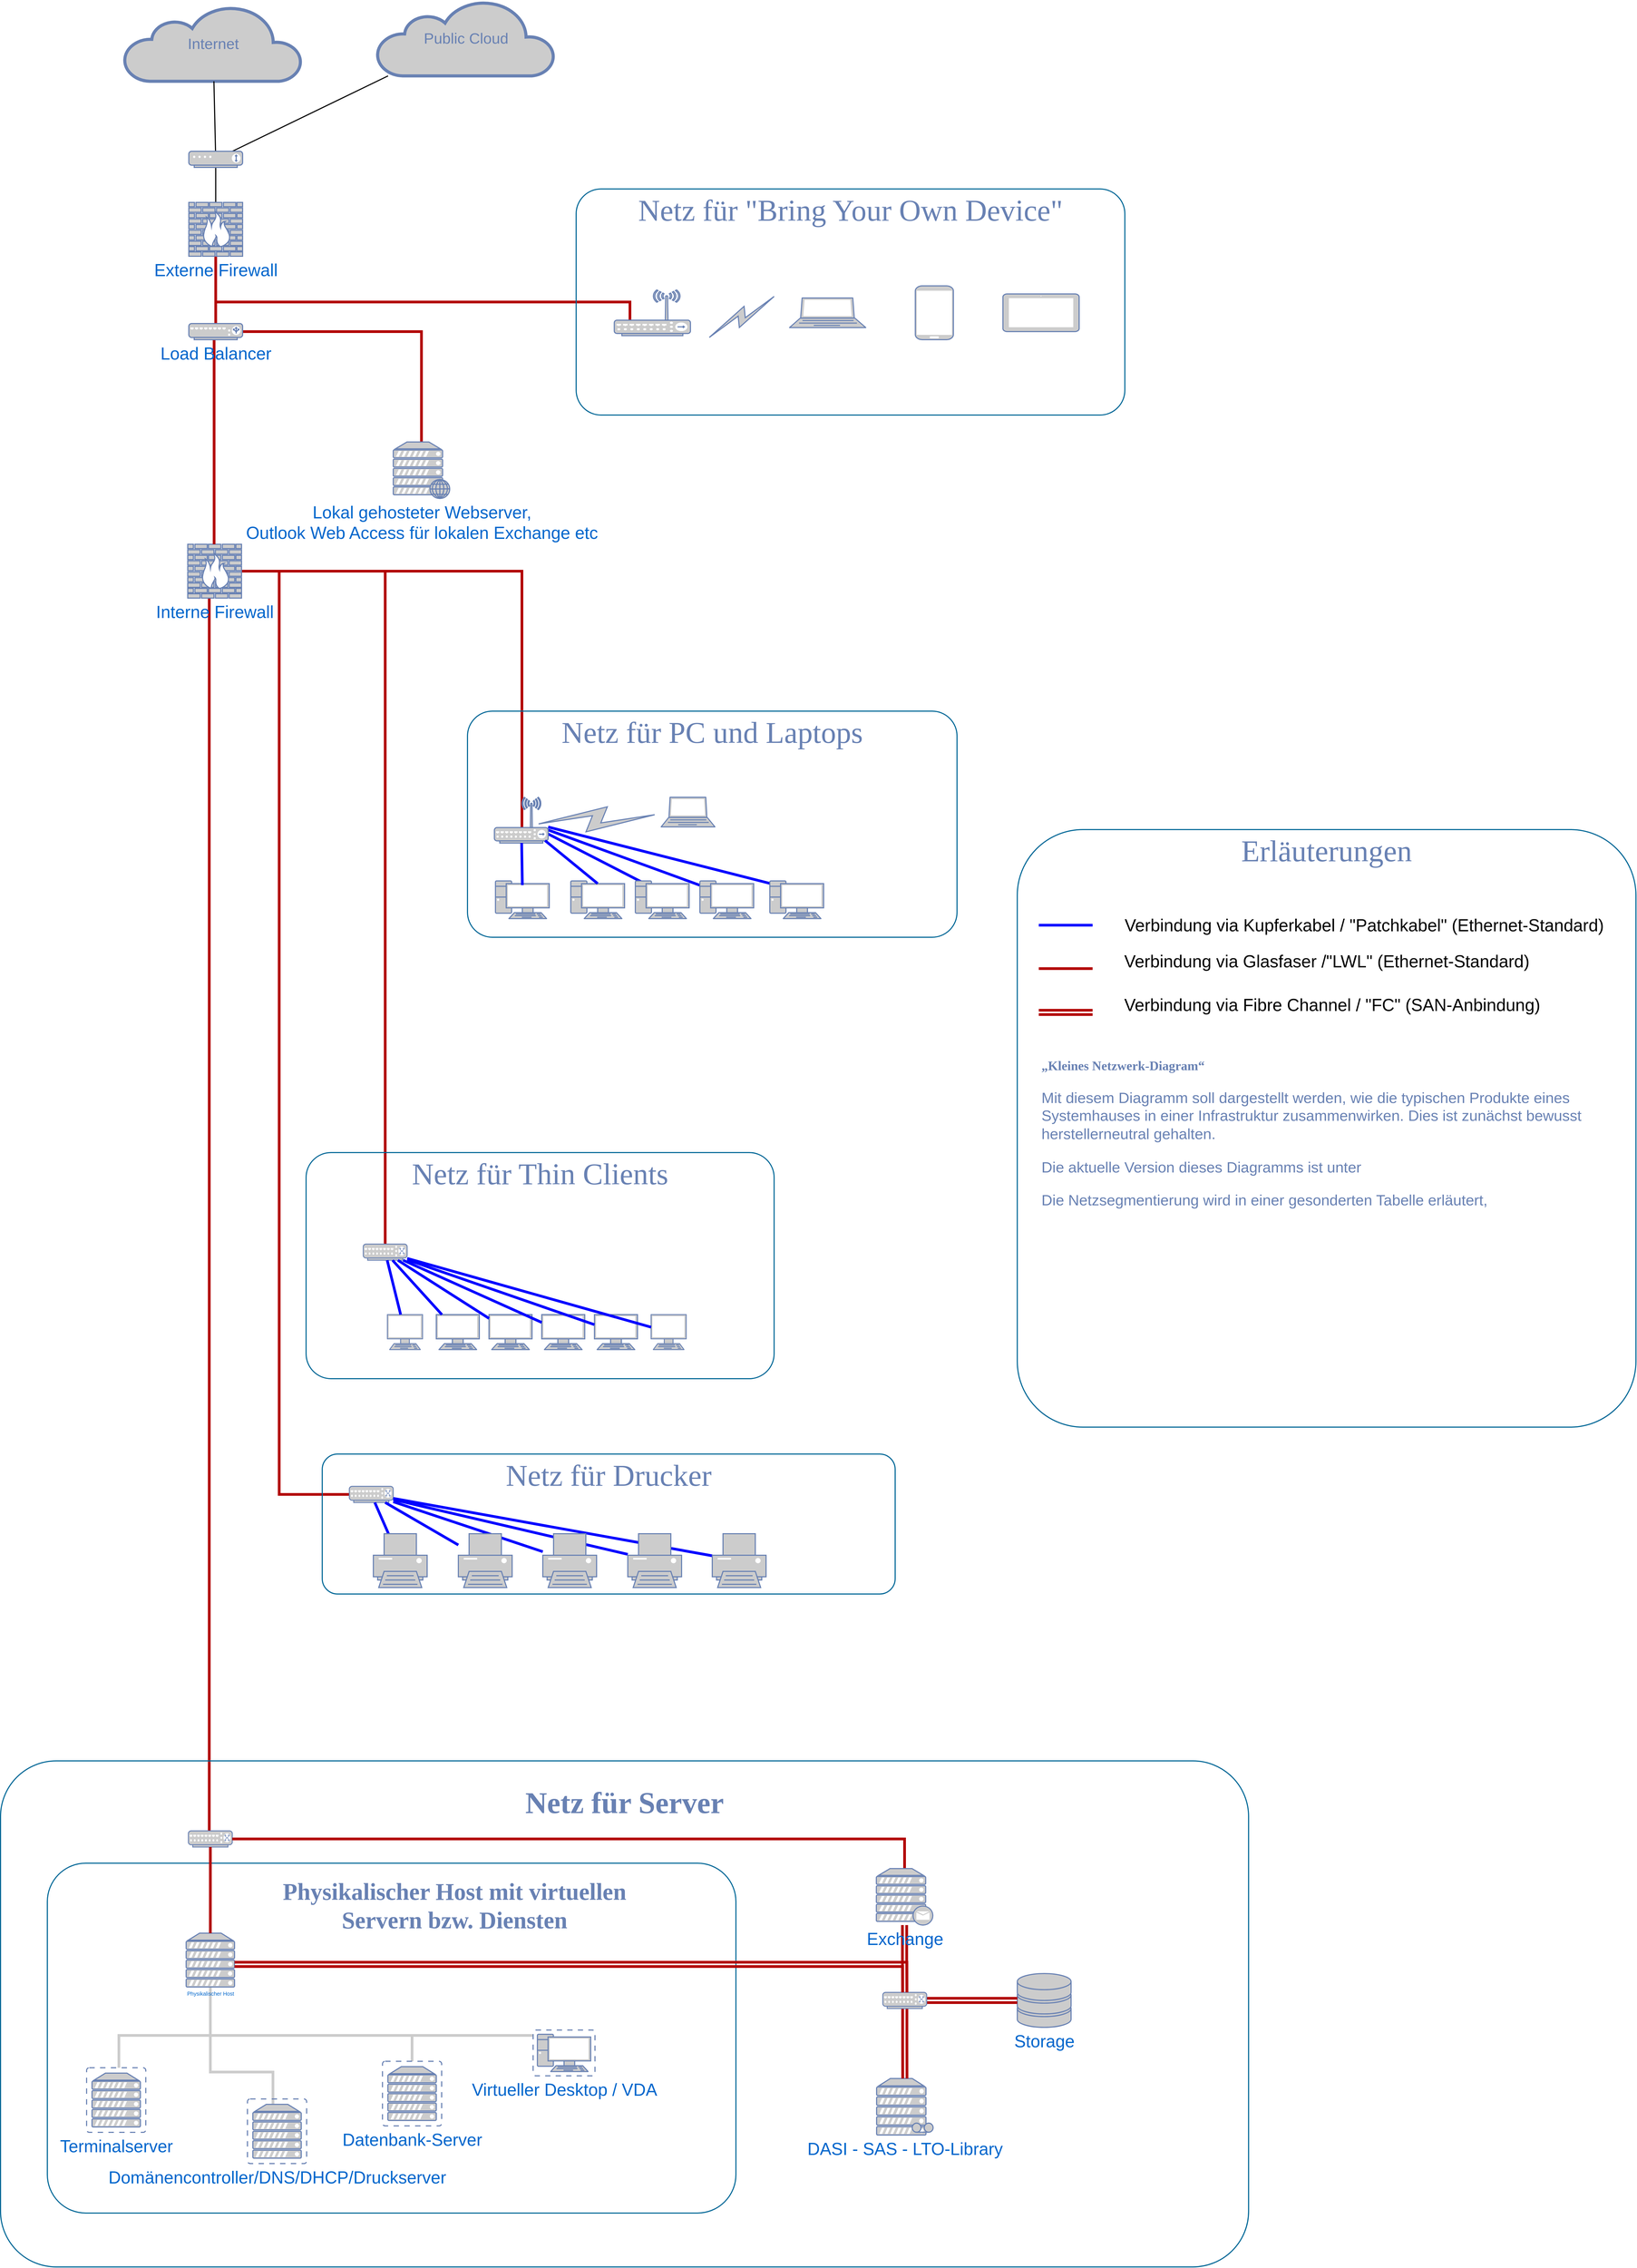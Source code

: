 <mxfile version="21.5.0" type="github">
  <diagram name="Seite-1" id="8-7M1oQOfn6xRrpXZHGh">
    <mxGraphModel dx="3042" dy="1682" grid="1" gridSize="10" guides="1" tooltips="1" connect="1" arrows="1" fold="1" page="1" pageScale="1" pageWidth="10000" pageHeight="10000" math="0" shadow="0">
      <root>
        <mxCell id="0" />
        <mxCell id="1" parent="0" />
        <mxCell id="pISYecKRWvW4cgzkgIgh-199" style="edgeStyle=orthogonalEdgeStyle;shape=connector;rounded=0;orthogonalLoop=1;jettySize=auto;html=1;entryX=0.5;entryY=1;entryDx=0;entryDy=0;entryPerimeter=0;labelBackgroundColor=default;strokeColor=#B20000;strokeWidth=5;fontFamily=Helvetica;fontSize=11;fontColor=default;endArrow=none;endFill=0;fillColor=#e51400;exitX=0.5;exitY=0.888;exitDx=0;exitDy=0;exitPerimeter=0;" parent="1" source="pISYecKRWvW4cgzkgIgh-186" target="pISYecKRWvW4cgzkgIgh-7" edge="1">
          <mxGeometry relative="1" as="geometry">
            <Array as="points">
              <mxPoint x="2460" y="660" />
              <mxPoint x="1690" y="660" />
            </Array>
          </mxGeometry>
        </mxCell>
        <mxCell id="pISYecKRWvW4cgzkgIgh-6" style="edgeStyle=none;html=1;labelBackgroundColor=none;endArrow=none;endFill=0;strokeWidth=2;fontFamily=Verdana;fontSize=28;fontColor=#6881B3;" parent="1" source="pISYecKRWvW4cgzkgIgh-7" target="pISYecKRWvW4cgzkgIgh-91" edge="1">
          <mxGeometry relative="1" as="geometry">
            <mxPoint x="1690" y="390" as="targetPoint" />
          </mxGeometry>
        </mxCell>
        <mxCell id="pISYecKRWvW4cgzkgIgh-135" style="edgeStyle=orthogonalEdgeStyle;shape=connector;rounded=0;orthogonalLoop=1;jettySize=auto;html=1;labelBackgroundColor=default;strokeColor=#B20000;strokeWidth=5;fontFamily=Helvetica;fontSize=11;fontColor=default;endArrow=none;endFill=0;fillColor=#e51400;" parent="1" source="pISYecKRWvW4cgzkgIgh-83" target="pISYecKRWvW4cgzkgIgh-134" edge="1">
          <mxGeometry relative="1" as="geometry" />
        </mxCell>
        <mxCell id="pISYecKRWvW4cgzkgIgh-136" style="edgeStyle=orthogonalEdgeStyle;shape=connector;rounded=0;orthogonalLoop=1;jettySize=auto;html=1;entryX=0.5;entryY=0;entryDx=0;entryDy=0;entryPerimeter=0;labelBackgroundColor=default;strokeColor=#B20000;strokeWidth=5;fontFamily=Helvetica;fontSize=11;fontColor=default;endArrow=none;endFill=0;fillColor=#e51400;" parent="1" source="pISYecKRWvW4cgzkgIgh-7" target="pISYecKRWvW4cgzkgIgh-83" edge="1">
          <mxGeometry relative="1" as="geometry" />
        </mxCell>
        <mxCell id="pISYecKRWvW4cgzkgIgh-7" value="&lt;div style=&quot;font-size: 32px;&quot;&gt;&lt;font style=&quot;font-size: 32px;&quot;&gt;Externe Firewall&lt;/font&gt;&lt;/div&gt;&lt;div style=&quot;font-size: 32px;&quot;&gt;&lt;font style=&quot;font-size: 32px;&quot;&gt;&lt;br&gt;&lt;/font&gt;&lt;/div&gt;" style="fontColor=#0066CC;verticalAlign=top;verticalLabelPosition=bottom;labelPosition=center;align=center;html=1;fillColor=#CCCCCC;strokeColor=#6881B3;gradientColor=none;gradientDirection=north;strokeWidth=2;shape=mxgraph.networks.firewall;rounded=0;shadow=0;comic=0;" parent="1" vertex="1">
          <mxGeometry x="1640" y="475" width="100" height="100" as="geometry" />
        </mxCell>
        <mxCell id="pISYecKRWvW4cgzkgIgh-55" value="Internet" style="html=1;fillColor=#CCCCCC;strokeColor=#6881B3;gradientColor=none;gradientDirection=north;strokeWidth=2;shape=mxgraph.networks.cloud;fontColor=#6881B3;rounded=0;shadow=0;comic=0;align=center;fontSize=28;" parent="1" vertex="1">
          <mxGeometry x="1520" y="110" width="330" height="140" as="geometry" />
        </mxCell>
        <mxCell id="pISYecKRWvW4cgzkgIgh-56" style="edgeStyle=none;html=1;labelBackgroundColor=none;endArrow=none;endFill=0;strokeWidth=2;fontFamily=Verdana;fontSize=28;fontColor=#6881B3;" parent="1" source="pISYecKRWvW4cgzkgIgh-91" target="pISYecKRWvW4cgzkgIgh-55" edge="1">
          <mxGeometry relative="1" as="geometry">
            <mxPoint x="1689.615" y="360" as="sourcePoint" />
          </mxGeometry>
        </mxCell>
        <mxCell id="pISYecKRWvW4cgzkgIgh-57" style="edgeStyle=none;html=1;labelBackgroundColor=none;endArrow=none;endFill=0;strokeWidth=2;fontFamily=Verdana;fontSize=28;fontColor=#6881B3;" parent="1" source="pISYecKRWvW4cgzkgIgh-91" target="pISYecKRWvW4cgzkgIgh-78" edge="1">
          <mxGeometry relative="1" as="geometry">
            <mxPoint x="1714.412" y="360" as="sourcePoint" />
          </mxGeometry>
        </mxCell>
        <mxCell id="pISYecKRWvW4cgzkgIgh-78" value="Public Cloud" style="html=1;fillColor=#CCCCCC;strokeColor=#6881B3;gradientColor=none;gradientDirection=north;strokeWidth=2;shape=mxgraph.networks.cloud;fontColor=#6881B3;rounded=0;shadow=0;comic=0;align=center;fontSize=28;" parent="1" vertex="1">
          <mxGeometry x="1990" y="100" width="330" height="140" as="geometry" />
        </mxCell>
        <mxCell id="pISYecKRWvW4cgzkgIgh-119" style="edgeStyle=orthogonalEdgeStyle;shape=connector;rounded=0;orthogonalLoop=1;jettySize=auto;html=1;entryX=0.5;entryY=0;entryDx=0;entryDy=0;entryPerimeter=0;labelBackgroundColor=default;strokeColor=#B20000;strokeWidth=5;fontFamily=Helvetica;fontSize=11;fontColor=default;endArrow=none;endFill=0;fillColor=#e51400;" parent="1" source="pISYecKRWvW4cgzkgIgh-80" target="pISYecKRWvW4cgzkgIgh-117" edge="1">
          <mxGeometry relative="1" as="geometry">
            <Array as="points">
              <mxPoint x="1678" y="3500" />
            </Array>
          </mxGeometry>
        </mxCell>
        <mxCell id="pISYecKRWvW4cgzkgIgh-120" style="edgeStyle=orthogonalEdgeStyle;shape=connector;rounded=0;orthogonalLoop=1;jettySize=auto;html=1;entryX=0.512;entryY=0.814;entryDx=0;entryDy=0;entryPerimeter=0;labelBackgroundColor=default;strokeColor=#B20000;strokeWidth=5;fontFamily=Helvetica;fontSize=11;fontColor=default;endArrow=none;endFill=0;fillColor=#e51400;" parent="1" source="pISYecKRWvW4cgzkgIgh-80" target="pISYecKRWvW4cgzkgIgh-70" edge="1">
          <mxGeometry relative="1" as="geometry" />
        </mxCell>
        <mxCell id="pISYecKRWvW4cgzkgIgh-121" style="edgeStyle=orthogonalEdgeStyle;shape=connector;rounded=0;orthogonalLoop=1;jettySize=auto;html=1;labelBackgroundColor=default;strokeColor=#B20000;strokeWidth=5;fontFamily=Helvetica;fontSize=11;fontColor=default;endArrow=none;endFill=0;fillColor=#e51400;" parent="1" source="pISYecKRWvW4cgzkgIgh-80" target="pISYecKRWvW4cgzkgIgh-93" edge="1">
          <mxGeometry relative="1" as="geometry" />
        </mxCell>
        <mxCell id="pISYecKRWvW4cgzkgIgh-122" style="edgeStyle=orthogonalEdgeStyle;shape=connector;rounded=0;orthogonalLoop=1;jettySize=auto;html=1;labelBackgroundColor=default;strokeColor=#B20000;strokeWidth=5;fontFamily=Helvetica;fontSize=11;fontColor=default;endArrow=none;endFill=0;fillColor=#e51400;" parent="1" target="pISYecKRWvW4cgzkgIgh-111" edge="1">
          <mxGeometry relative="1" as="geometry">
            <mxPoint x="1868" y="1160.003" as="sourcePoint" />
            <mxPoint x="2028.163" y="2199.98" as="targetPoint" />
            <Array as="points">
              <mxPoint x="1808" y="1160" />
            </Array>
          </mxGeometry>
        </mxCell>
        <mxCell id="pISYecKRWvW4cgzkgIgh-80" value="&lt;div style=&quot;font-size: 32px;&quot;&gt;Interne Firewall&lt;/div&gt;" style="fontColor=#0066CC;verticalAlign=top;verticalLabelPosition=bottom;labelPosition=center;align=center;html=1;fillColor=#CCCCCC;strokeColor=#6881B3;gradientColor=none;gradientDirection=north;strokeWidth=2;shape=mxgraph.networks.firewall;rounded=0;shadow=0;comic=0;" parent="1" vertex="1">
          <mxGeometry x="1638" y="1110" width="100" height="100" as="geometry" />
        </mxCell>
        <mxCell id="pISYecKRWvW4cgzkgIgh-137" style="edgeStyle=orthogonalEdgeStyle;shape=connector;rounded=0;orthogonalLoop=1;jettySize=auto;html=1;entryX=0.5;entryY=0;entryDx=0;entryDy=0;entryPerimeter=0;labelBackgroundColor=default;strokeColor=#B20000;strokeWidth=5;fontFamily=Helvetica;fontSize=11;fontColor=default;endArrow=none;endFill=0;fillColor=#e51400;" parent="1" edge="1">
          <mxGeometry relative="1" as="geometry">
            <mxPoint x="1689.0" y="730" as="sourcePoint" />
            <mxPoint x="1687.0" y="1110" as="targetPoint" />
            <Array as="points">
              <mxPoint x="1687" y="730" />
            </Array>
          </mxGeometry>
        </mxCell>
        <mxCell id="pISYecKRWvW4cgzkgIgh-83" value="&lt;font style=&quot;font-size: 32px;&quot;&gt;Load Balancer&lt;/font&gt;" style="fontColor=#0066CC;verticalAlign=top;verticalLabelPosition=bottom;labelPosition=center;align=center;html=1;outlineConnect=0;fillColor=#CCCCCC;strokeColor=#6881B3;gradientColor=none;gradientDirection=north;strokeWidth=2;shape=mxgraph.networks.load_balancer;" parent="1" vertex="1">
          <mxGeometry x="1640" y="700" width="100" height="30" as="geometry" />
        </mxCell>
        <mxCell id="pISYecKRWvW4cgzkgIgh-91" value="" style="fontColor=#0066CC;verticalAlign=top;verticalLabelPosition=bottom;labelPosition=center;align=center;html=1;outlineConnect=0;fillColor=#CCCCCC;strokeColor=#6881B3;gradientColor=none;gradientDirection=north;strokeWidth=2;shape=mxgraph.networks.modem;" parent="1" vertex="1">
          <mxGeometry x="1640" y="380" width="100" height="30" as="geometry" />
        </mxCell>
        <mxCell id="pISYecKRWvW4cgzkgIgh-134" value="&lt;font style=&quot;font-size: 32px;&quot;&gt;Lokal gehosteter Webserver, &lt;br&gt;&lt;/font&gt;&lt;div style=&quot;font-size: 32px;&quot;&gt;&lt;font style=&quot;font-size: 32px;&quot;&gt;Outlook Web Access für lokalen Exchange etc&lt;/font&gt;&lt;/div&gt;" style="fontColor=#0066CC;verticalAlign=top;verticalLabelPosition=bottom;labelPosition=center;align=center;html=1;outlineConnect=0;fillColor=#CCCCCC;strokeColor=#6881B3;gradientColor=none;gradientDirection=north;strokeWidth=2;shape=mxgraph.networks.web_server;fontFamily=Helvetica;fontSize=11;" parent="1" vertex="1">
          <mxGeometry x="2020" y="920" width="105" height="105" as="geometry" />
        </mxCell>
        <mxCell id="pISYecKRWvW4cgzkgIgh-175" value="" style="group" parent="1" vertex="1" connectable="0">
          <mxGeometry x="1290" y="3370" width="2320" height="940" as="geometry" />
        </mxCell>
        <mxCell id="pISYecKRWvW4cgzkgIgh-174" style="edgeStyle=orthogonalEdgeStyle;shape=link;rounded=0;orthogonalLoop=1;jettySize=auto;html=1;labelBackgroundColor=default;strokeColor=#B20000;strokeWidth=5;fontFamily=Helvetica;fontSize=11;fontColor=default;endArrow=none;endFill=0;fillColor=#e51400;" parent="pISYecKRWvW4cgzkgIgh-175" source="pISYecKRWvW4cgzkgIgh-138" target="pISYecKRWvW4cgzkgIgh-171" edge="1">
          <mxGeometry relative="1" as="geometry" />
        </mxCell>
        <mxCell id="pISYecKRWvW4cgzkgIgh-5" value="&lt;h1&gt;Netz für Server&lt;/h1&gt;" style="rounded=1;whiteSpace=wrap;html=1;shadow=0;comic=0;strokeColor=#036897;strokeWidth=2;fillColor=none;fontFamily=Verdana;fontSize=28;fontColor=#6881B3;align=center;arcSize=11;verticalAlign=top;" parent="pISYecKRWvW4cgzkgIgh-175" vertex="1">
          <mxGeometry width="2320" height="940" as="geometry" />
        </mxCell>
        <mxCell id="pISYecKRWvW4cgzkgIgh-117" value="" style="fontColor=#0066CC;verticalAlign=top;verticalLabelPosition=bottom;labelPosition=center;align=center;html=1;outlineConnect=0;fillColor=#CCCCCC;strokeColor=#6881B3;gradientColor=none;gradientDirection=north;strokeWidth=2;shape=mxgraph.networks.switch;" parent="pISYecKRWvW4cgzkgIgh-175" vertex="1">
          <mxGeometry x="349.157" y="130" width="81.69" height="30" as="geometry" />
        </mxCell>
        <mxCell id="pISYecKRWvW4cgzkgIgh-168" style="edgeStyle=orthogonalEdgeStyle;shape=connector;rounded=0;orthogonalLoop=1;jettySize=auto;html=1;entryX=1;entryY=0.5;entryDx=0;entryDy=0;entryPerimeter=0;labelBackgroundColor=default;strokeColor=#B20000;strokeWidth=5;fontFamily=Helvetica;fontSize=11;fontColor=default;endArrow=none;endFill=0;fillColor=#e51400;" parent="pISYecKRWvW4cgzkgIgh-175" source="pISYecKRWvW4cgzkgIgh-138" target="pISYecKRWvW4cgzkgIgh-117" edge="1">
          <mxGeometry relative="1" as="geometry">
            <Array as="points">
              <mxPoint x="1681" y="145" />
            </Array>
          </mxGeometry>
        </mxCell>
        <mxCell id="pISYecKRWvW4cgzkgIgh-138" value="&lt;div style=&quot;font-size: 32px;&quot;&gt;&lt;font style=&quot;font-size: 32px;&quot;&gt;Exchange&lt;/font&gt;&lt;/div&gt;" style="fontColor=#0066CC;verticalAlign=top;verticalLabelPosition=bottom;labelPosition=center;align=center;html=1;outlineConnect=0;fillColor=#CCCCCC;strokeColor=#6881B3;gradientColor=none;gradientDirection=north;strokeWidth=2;shape=mxgraph.networks.mail_server;fontFamily=Helvetica;fontSize=11;" parent="pISYecKRWvW4cgzkgIgh-175" vertex="1">
          <mxGeometry x="1628" y="200" width="105" height="105" as="geometry" />
        </mxCell>
        <mxCell id="pISYecKRWvW4cgzkgIgh-142" value="&lt;font style=&quot;font-size: 32px;&quot;&gt;Storage&lt;/font&gt;" style="fontColor=#0066CC;verticalAlign=top;verticalLabelPosition=bottom;labelPosition=center;align=center;html=1;outlineConnect=0;fillColor=#CCCCCC;strokeColor=#6881B3;gradientColor=none;gradientDirection=north;strokeWidth=2;shape=mxgraph.networks.storage;fontFamily=Helvetica;fontSize=11;" parent="pISYecKRWvW4cgzkgIgh-175" vertex="1">
          <mxGeometry x="1890" y="395" width="100" height="100" as="geometry" />
        </mxCell>
        <mxCell id="pISYecKRWvW4cgzkgIgh-145" value="&lt;font style=&quot;font-size: 32px;&quot;&gt;DASI - SAS - LTO-Library&lt;/font&gt;" style="fontColor=#0066CC;verticalAlign=top;verticalLabelPosition=bottom;labelPosition=center;align=center;html=1;outlineConnect=0;fillColor=#CCCCCC;strokeColor=#6881B3;gradientColor=none;gradientDirection=north;strokeWidth=2;shape=mxgraph.networks.tape_storage;fontFamily=Helvetica;fontSize=11;" parent="pISYecKRWvW4cgzkgIgh-175" vertex="1">
          <mxGeometry x="1628.5" y="590" width="105" height="105" as="geometry" />
        </mxCell>
        <mxCell id="pISYecKRWvW4cgzkgIgh-166" value="" style="group" parent="pISYecKRWvW4cgzkgIgh-175" vertex="1" connectable="0">
          <mxGeometry x="87" y="190" width="1470" height="650" as="geometry" />
        </mxCell>
        <mxCell id="pISYecKRWvW4cgzkgIgh-157" value="&lt;h1&gt;&lt;br&gt;&lt;/h1&gt;" style="rounded=1;whiteSpace=wrap;html=1;shadow=0;comic=0;strokeColor=#036897;strokeWidth=2;fillColor=none;fontFamily=Verdana;fontSize=28;fontColor=#6881B3;align=center;arcSize=11;verticalAlign=top;" parent="pISYecKRWvW4cgzkgIgh-166" vertex="1">
          <mxGeometry width="1280" height="650" as="geometry" />
        </mxCell>
        <mxCell id="pISYecKRWvW4cgzkgIgh-165" style="edgeStyle=orthogonalEdgeStyle;shape=connector;rounded=0;orthogonalLoop=1;jettySize=auto;html=1;labelBackgroundColor=default;strokeColor=#CCCCCC;strokeWidth=5;fontFamily=Helvetica;fontSize=11;fontColor=default;endArrow=none;endFill=0;fillColor=#e51400;exitX=0.431;exitY=0.277;exitDx=0;exitDy=0;exitPerimeter=0;" parent="pISYecKRWvW4cgzkgIgh-166" source="pISYecKRWvW4cgzkgIgh-149" target="pISYecKRWvW4cgzkgIgh-144" edge="1">
          <mxGeometry relative="1" as="geometry">
            <mxPoint x="-120" y="310" as="sourcePoint" />
            <mxPoint x="95.059" y="79.0" as="targetPoint" />
            <Array as="points">
              <mxPoint x="419" y="388" />
              <mxPoint x="303" y="388" />
            </Array>
          </mxGeometry>
        </mxCell>
        <mxCell id="pISYecKRWvW4cgzkgIgh-149" value="&lt;font style=&quot;font-size: 32px;&quot;&gt;Domänencontroller/DNS/DHCP/Druckserver&lt;/font&gt;" style="fontColor=#0066CC;verticalAlign=top;verticalLabelPosition=bottom;labelPosition=center;align=center;html=1;outlineConnect=0;fillColor=#CCCCCC;strokeColor=#6881B3;gradientColor=none;gradientDirection=north;strokeWidth=2;shape=mxgraph.networks.virtual_server;fontFamily=Helvetica;fontSize=11;" parent="pISYecKRWvW4cgzkgIgh-166" vertex="1">
          <mxGeometry x="372" y="438" width="110" height="120" as="geometry" />
        </mxCell>
        <mxCell id="pISYecKRWvW4cgzkgIgh-162" style="edgeStyle=orthogonalEdgeStyle;shape=connector;rounded=0;orthogonalLoop=1;jettySize=auto;html=1;labelBackgroundColor=default;strokeColor=#CCCCCC;strokeWidth=5;fontFamily=Helvetica;fontSize=11;fontColor=default;endArrow=none;endFill=0;fillColor=#e51400;" parent="pISYecKRWvW4cgzkgIgh-166" source="pISYecKRWvW4cgzkgIgh-150" target="pISYecKRWvW4cgzkgIgh-144" edge="1">
          <mxGeometry relative="1" as="geometry">
            <Array as="points">
              <mxPoint x="133" y="320" />
              <mxPoint x="303" y="320" />
            </Array>
          </mxGeometry>
        </mxCell>
        <mxCell id="pISYecKRWvW4cgzkgIgh-150" value="&lt;font style=&quot;font-size: 32px;&quot;&gt;Terminalserver&lt;/font&gt;" style="fontColor=#0066CC;verticalAlign=top;verticalLabelPosition=bottom;labelPosition=center;align=center;html=1;outlineConnect=0;fillColor=#CCCCCC;strokeColor=#6881B3;gradientColor=none;gradientDirection=north;strokeWidth=2;shape=mxgraph.networks.virtual_server;fontFamily=Helvetica;fontSize=11;" parent="pISYecKRWvW4cgzkgIgh-166" vertex="1">
          <mxGeometry x="73" y="380" width="110" height="120" as="geometry" />
        </mxCell>
        <mxCell id="pISYecKRWvW4cgzkgIgh-164" style="edgeStyle=orthogonalEdgeStyle;shape=connector;rounded=0;orthogonalLoop=1;jettySize=auto;html=1;labelBackgroundColor=default;strokeColor=#CCCCCC;strokeWidth=5;fontFamily=Helvetica;fontSize=11;fontColor=default;endArrow=none;endFill=0;fillColor=#e51400;" parent="pISYecKRWvW4cgzkgIgh-166" source="pISYecKRWvW4cgzkgIgh-152" target="pISYecKRWvW4cgzkgIgh-144" edge="1">
          <mxGeometry relative="1" as="geometry">
            <Array as="points">
              <mxPoint x="678" y="320" />
              <mxPoint x="303" y="320" />
            </Array>
          </mxGeometry>
        </mxCell>
        <mxCell id="pISYecKRWvW4cgzkgIgh-152" value="&lt;div style=&quot;font-size: 32px;&quot;&gt;Datenbank-Server&lt;/div&gt;" style="fontColor=#0066CC;verticalAlign=top;verticalLabelPosition=bottom;labelPosition=center;align=center;html=1;outlineConnect=0;fillColor=#CCCCCC;strokeColor=#6881B3;gradientColor=none;gradientDirection=north;strokeWidth=2;shape=mxgraph.networks.virtual_server;fontFamily=Helvetica;fontSize=11;" parent="pISYecKRWvW4cgzkgIgh-166" vertex="1">
          <mxGeometry x="623" y="368" width="110" height="120" as="geometry" />
        </mxCell>
        <mxCell id="pISYecKRWvW4cgzkgIgh-163" style="edgeStyle=orthogonalEdgeStyle;shape=connector;rounded=0;orthogonalLoop=1;jettySize=auto;html=1;labelBackgroundColor=default;strokeColor=#CCCCCC;strokeWidth=5;fontFamily=Helvetica;fontSize=11;fontColor=default;endArrow=none;endFill=0;fillColor=#e51400;" parent="pISYecKRWvW4cgzkgIgh-166" source="pISYecKRWvW4cgzkgIgh-153" target="pISYecKRWvW4cgzkgIgh-144" edge="1">
          <mxGeometry relative="1" as="geometry">
            <Array as="points">
              <mxPoint x="768" y="320" />
              <mxPoint x="303" y="320" />
            </Array>
          </mxGeometry>
        </mxCell>
        <mxCell id="pISYecKRWvW4cgzkgIgh-153" value="&lt;div style=&quot;font-size: 32px;&quot;&gt;Virtueller Desktop / VDA&lt;/div&gt;" style="fontColor=#0066CC;verticalAlign=top;verticalLabelPosition=bottom;labelPosition=center;align=center;html=1;outlineConnect=0;fillColor=#CCCCCC;strokeColor=#6881B3;gradientColor=none;gradientDirection=north;strokeWidth=2;shape=mxgraph.networks.virtual_pc;fontFamily=Helvetica;fontSize=11;" parent="pISYecKRWvW4cgzkgIgh-166" vertex="1">
          <mxGeometry x="903" y="310" width="115" height="85" as="geometry" />
        </mxCell>
        <mxCell id="pISYecKRWvW4cgzkgIgh-154" value="" style="rounded=1;whiteSpace=wrap;html=1;fontFamily=Helvetica;fontSize=11;fontColor=default;opacity=0;" parent="pISYecKRWvW4cgzkgIgh-166" vertex="1">
          <mxGeometry x="630" y="250" width="120" height="60" as="geometry" />
        </mxCell>
        <mxCell id="pISYecKRWvW4cgzkgIgh-155" value="" style="rounded=1;whiteSpace=wrap;html=1;fontFamily=Helvetica;fontSize=11;fontColor=default;opacity=0;" parent="pISYecKRWvW4cgzkgIgh-166" vertex="1">
          <mxGeometry x="630" y="150" width="120" height="60" as="geometry" />
        </mxCell>
        <mxCell id="pISYecKRWvW4cgzkgIgh-147" value="&lt;h1&gt;&lt;font style=&quot;font-size: 44px;&quot; face=&quot;Verdana&quot; color=&quot;#6881b3&quot;&gt;Physikalischer Host mit virtuellen Servern bzw. Diensten&lt;br&gt;&lt;/font&gt;&lt;/h1&gt;" style="text;html=1;strokeColor=none;fillColor=none;align=center;verticalAlign=middle;whiteSpace=wrap;rounded=0;fontSize=11;fontFamily=Helvetica;fontColor=default;" parent="pISYecKRWvW4cgzkgIgh-166" vertex="1">
          <mxGeometry x="372" y="10" width="770" height="140" as="geometry" />
        </mxCell>
        <mxCell id="pISYecKRWvW4cgzkgIgh-144" value="&lt;div&gt;Physikalischer Host&lt;/div&gt;&lt;div&gt;&lt;br&gt;&lt;/div&gt;" style="fontColor=#0066CC;verticalAlign=top;verticalLabelPosition=bottom;labelPosition=center;align=center;html=1;outlineConnect=0;fillColor=#CCCCCC;strokeColor=#6881B3;gradientColor=none;gradientDirection=north;strokeWidth=2;shape=mxgraph.networks.server;fontFamily=Helvetica;fontSize=11;" parent="pISYecKRWvW4cgzkgIgh-166" vertex="1">
          <mxGeometry x="258" y="130" width="90" height="100" as="geometry" />
        </mxCell>
        <mxCell id="pISYecKRWvW4cgzkgIgh-167" style="edgeStyle=orthogonalEdgeStyle;shape=connector;rounded=0;orthogonalLoop=1;jettySize=auto;html=1;labelBackgroundColor=default;strokeColor=#B20000;strokeWidth=5;fontFamily=Helvetica;fontSize=11;fontColor=default;endArrow=none;endFill=0;fillColor=#e51400;" parent="pISYecKRWvW4cgzkgIgh-175" source="pISYecKRWvW4cgzkgIgh-117" target="pISYecKRWvW4cgzkgIgh-144" edge="1">
          <mxGeometry relative="1" as="geometry" />
        </mxCell>
        <mxCell id="pISYecKRWvW4cgzkgIgh-172" value="" style="edgeStyle=orthogonalEdgeStyle;shape=link;rounded=0;orthogonalLoop=1;jettySize=auto;html=1;labelBackgroundColor=default;strokeColor=#B20000;strokeWidth=5;fontFamily=Helvetica;fontSize=11;fontColor=default;endArrow=none;endFill=0;fillColor=#e51400;" parent="pISYecKRWvW4cgzkgIgh-175" source="pISYecKRWvW4cgzkgIgh-142" target="pISYecKRWvW4cgzkgIgh-171" edge="1">
          <mxGeometry relative="1" as="geometry">
            <mxPoint x="2210" y="450" as="sourcePoint" />
            <mxPoint x="390" y="390" as="targetPoint" />
            <Array as="points">
              <mxPoint x="1980" y="445" />
              <mxPoint x="1980" y="445" />
            </Array>
          </mxGeometry>
        </mxCell>
        <mxCell id="pISYecKRWvW4cgzkgIgh-173" style="edgeStyle=orthogonalEdgeStyle;shape=link;rounded=0;orthogonalLoop=1;jettySize=auto;html=1;labelBackgroundColor=default;strokeColor=#B20000;strokeWidth=5;fontFamily=Helvetica;fontSize=11;fontColor=default;endArrow=none;endFill=0;fillColor=#e51400;" parent="pISYecKRWvW4cgzkgIgh-175" source="pISYecKRWvW4cgzkgIgh-171" target="pISYecKRWvW4cgzkgIgh-145" edge="1">
          <mxGeometry relative="1" as="geometry" />
        </mxCell>
        <mxCell id="pISYecKRWvW4cgzkgIgh-171" value="" style="fontColor=#0066CC;verticalAlign=top;verticalLabelPosition=bottom;labelPosition=center;align=center;html=1;outlineConnect=0;fillColor=#CCCCCC;strokeColor=#6881B3;gradientColor=none;gradientDirection=north;strokeWidth=2;shape=mxgraph.networks.switch;" parent="pISYecKRWvW4cgzkgIgh-175" vertex="1">
          <mxGeometry x="1639.997" y="430" width="81.69" height="30" as="geometry" />
        </mxCell>
        <mxCell id="pISYecKRWvW4cgzkgIgh-170" style="edgeStyle=orthogonalEdgeStyle;shape=link;rounded=0;orthogonalLoop=1;jettySize=auto;html=1;labelBackgroundColor=default;strokeColor=#B20000;strokeWidth=5;fontFamily=Helvetica;fontSize=11;fontColor=default;endArrow=none;endFill=0;fillColor=#e51400;" parent="pISYecKRWvW4cgzkgIgh-175" source="pISYecKRWvW4cgzkgIgh-171" target="pISYecKRWvW4cgzkgIgh-144" edge="1">
          <mxGeometry relative="1" as="geometry">
            <Array as="points">
              <mxPoint x="1681" y="378" />
            </Array>
          </mxGeometry>
        </mxCell>
        <mxCell id="pISYecKRWvW4cgzkgIgh-178" value="" style="group" parent="1" vertex="1" connectable="0">
          <mxGeometry x="1888" y="2800" width="1065" height="260" as="geometry" />
        </mxCell>
        <mxCell id="pISYecKRWvW4cgzkgIgh-4" value="&lt;font style=&quot;font-size: 56px;&quot;&gt;Netz für Drucker&lt;/font&gt;" style="rounded=1;whiteSpace=wrap;html=1;shadow=0;comic=0;strokeColor=#036897;strokeWidth=2;fillColor=none;fontFamily=Verdana;fontSize=28;fontColor=#6881B3;align=center;arcSize=11;verticalAlign=top;" parent="pISYecKRWvW4cgzkgIgh-178" vertex="1">
          <mxGeometry width="1065" height="260" as="geometry" />
        </mxCell>
        <mxCell id="pISYecKRWvW4cgzkgIgh-111" value="" style="fontColor=#0066CC;verticalAlign=top;verticalLabelPosition=bottom;labelPosition=center;align=center;html=1;outlineConnect=0;fillColor=#CCCCCC;strokeColor=#6881B3;gradientColor=none;gradientDirection=north;strokeWidth=2;shape=mxgraph.networks.switch;" parent="pISYecKRWvW4cgzkgIgh-178" vertex="1">
          <mxGeometry x="50.307" y="60" width="81.69" height="30" as="geometry" />
        </mxCell>
        <mxCell id="pISYecKRWvW4cgzkgIgh-131" style="edgeStyle=none;shape=connector;rounded=0;orthogonalLoop=1;jettySize=auto;html=1;labelBackgroundColor=default;strokeColor=#0000FF;strokeWidth=5;fontFamily=Helvetica;fontSize=11;fontColor=default;endArrow=none;endFill=0;fillColor=#e51400;" parent="pISYecKRWvW4cgzkgIgh-178" source="pISYecKRWvW4cgzkgIgh-106" target="pISYecKRWvW4cgzkgIgh-111" edge="1">
          <mxGeometry relative="1" as="geometry" />
        </mxCell>
        <mxCell id="pISYecKRWvW4cgzkgIgh-130" style="edgeStyle=none;shape=connector;rounded=0;orthogonalLoop=1;jettySize=auto;html=1;labelBackgroundColor=default;strokeColor=#0000FF;strokeWidth=5;fontFamily=Helvetica;fontSize=11;fontColor=default;endArrow=none;endFill=0;fillColor=#e51400;" parent="pISYecKRWvW4cgzkgIgh-178" source="pISYecKRWvW4cgzkgIgh-108" target="pISYecKRWvW4cgzkgIgh-111" edge="1">
          <mxGeometry relative="1" as="geometry" />
        </mxCell>
        <mxCell id="pISYecKRWvW4cgzkgIgh-129" style="edgeStyle=none;shape=connector;rounded=0;orthogonalLoop=1;jettySize=auto;html=1;labelBackgroundColor=default;strokeColor=#0000FF;strokeWidth=5;fontFamily=Helvetica;fontSize=11;fontColor=default;endArrow=none;endFill=0;fillColor=#e51400;" parent="pISYecKRWvW4cgzkgIgh-178" source="pISYecKRWvW4cgzkgIgh-109" target="pISYecKRWvW4cgzkgIgh-111" edge="1">
          <mxGeometry relative="1" as="geometry" />
        </mxCell>
        <mxCell id="pISYecKRWvW4cgzkgIgh-128" style="edgeStyle=none;shape=connector;rounded=0;orthogonalLoop=1;jettySize=auto;html=1;labelBackgroundColor=default;strokeColor=#0000FF;strokeWidth=5;fontFamily=Helvetica;fontSize=11;fontColor=default;endArrow=none;endFill=0;fillColor=#e51400;" parent="pISYecKRWvW4cgzkgIgh-178" source="pISYecKRWvW4cgzkgIgh-110" target="pISYecKRWvW4cgzkgIgh-111" edge="1">
          <mxGeometry relative="1" as="geometry" />
        </mxCell>
        <mxCell id="pISYecKRWvW4cgzkgIgh-123" style="edgeStyle=none;shape=connector;rounded=0;orthogonalLoop=1;jettySize=auto;html=1;labelBackgroundColor=default;strokeColor=#0000FF;strokeWidth=5;fontFamily=Helvetica;fontSize=11;fontColor=default;endArrow=none;endFill=0;fillColor=#e51400;" parent="pISYecKRWvW4cgzkgIgh-178" source="pISYecKRWvW4cgzkgIgh-111" target="pISYecKRWvW4cgzkgIgh-107" edge="1">
          <mxGeometry relative="1" as="geometry" />
        </mxCell>
        <mxCell id="pISYecKRWvW4cgzkgIgh-106" value="" style="fontColor=#0066CC;verticalAlign=top;verticalLabelPosition=bottom;labelPosition=center;align=center;html=1;fillColor=#CCCCCC;strokeColor=#6881B3;gradientColor=none;gradientDirection=north;strokeWidth=2;shape=mxgraph.networks.printer;rounded=0;shadow=0;comic=0;" parent="pISYecKRWvW4cgzkgIgh-178" vertex="1">
          <mxGeometry x="253" y="148" width="100" height="100" as="geometry" />
        </mxCell>
        <mxCell id="pISYecKRWvW4cgzkgIgh-108" value="" style="fontColor=#0066CC;verticalAlign=top;verticalLabelPosition=bottom;labelPosition=center;align=center;html=1;fillColor=#CCCCCC;strokeColor=#6881B3;gradientColor=none;gradientDirection=north;strokeWidth=2;shape=mxgraph.networks.printer;rounded=0;shadow=0;comic=0;" parent="pISYecKRWvW4cgzkgIgh-178" vertex="1">
          <mxGeometry x="568" y="148" width="100" height="100" as="geometry" />
        </mxCell>
        <mxCell id="pISYecKRWvW4cgzkgIgh-109" value="" style="fontColor=#0066CC;verticalAlign=top;verticalLabelPosition=bottom;labelPosition=center;align=center;html=1;fillColor=#CCCCCC;strokeColor=#6881B3;gradientColor=none;gradientDirection=north;strokeWidth=2;shape=mxgraph.networks.printer;rounded=0;shadow=0;comic=0;" parent="pISYecKRWvW4cgzkgIgh-178" vertex="1">
          <mxGeometry x="725" y="148" width="100" height="100" as="geometry" />
        </mxCell>
        <mxCell id="pISYecKRWvW4cgzkgIgh-110" value="" style="fontColor=#0066CC;verticalAlign=top;verticalLabelPosition=bottom;labelPosition=center;align=center;html=1;fillColor=#CCCCCC;strokeColor=#6881B3;gradientColor=none;gradientDirection=north;strokeWidth=2;shape=mxgraph.networks.printer;rounded=0;shadow=0;comic=0;" parent="pISYecKRWvW4cgzkgIgh-178" vertex="1">
          <mxGeometry x="95.0" y="148" width="100" height="100" as="geometry" />
        </mxCell>
        <mxCell id="pISYecKRWvW4cgzkgIgh-107" value="" style="fontColor=#0066CC;verticalAlign=top;verticalLabelPosition=bottom;labelPosition=center;align=center;html=1;fillColor=#CCCCCC;strokeColor=#6881B3;gradientColor=none;gradientDirection=north;strokeWidth=2;shape=mxgraph.networks.printer;rounded=0;shadow=0;comic=0;" parent="pISYecKRWvW4cgzkgIgh-178" vertex="1">
          <mxGeometry x="410" y="148" width="100" height="100" as="geometry" />
        </mxCell>
        <mxCell id="pISYecKRWvW4cgzkgIgh-179" value="" style="group" parent="1" vertex="1" connectable="0">
          <mxGeometry x="2360" y="450" width="1020" height="420" as="geometry" />
        </mxCell>
        <mxCell id="pISYecKRWvW4cgzkgIgh-180" value="&lt;font style=&quot;font-size: 56px;&quot;&gt;Netz für &quot;Bring Your Own Device&quot;&lt;/font&gt;" style="rounded=1;whiteSpace=wrap;html=1;shadow=0;comic=0;strokeColor=#036897;strokeWidth=2;fillColor=none;fontFamily=Verdana;fontSize=28;fontColor=#6881B3;align=center;arcSize=11;verticalAlign=top;" parent="pISYecKRWvW4cgzkgIgh-179" vertex="1">
          <mxGeometry width="1020" height="420" as="geometry" />
        </mxCell>
        <mxCell id="pISYecKRWvW4cgzkgIgh-186" value="" style="fontColor=#0066CC;verticalAlign=top;verticalLabelPosition=bottom;labelPosition=center;align=center;html=1;fillColor=#CCCCCC;strokeColor=#6881B3;gradientColor=none;gradientDirection=north;strokeWidth=2;shape=mxgraph.networks.wireless_hub;rounded=0;shadow=0;comic=0;" parent="pISYecKRWvW4cgzkgIgh-179" vertex="1">
          <mxGeometry x="70.833" y="187.5" width="141.667" height="85" as="geometry" />
        </mxCell>
        <mxCell id="pISYecKRWvW4cgzkgIgh-187" value="" style="html=1;fillColor=#CCCCCC;strokeColor=#6881B3;gradientColor=none;gradientDirection=north;strokeWidth=2;shape=mxgraph.networks.comm_link_edge;html=1;labelBackgroundColor=none;endArrow=none;endFill=0;fontFamily=Verdana;fontSize=20;" parent="pISYecKRWvW4cgzkgIgh-179" edge="1">
          <mxGeometry width="100" height="100" relative="1" as="geometry">
            <mxPoint x="240.83" y="280.0" as="sourcePoint" />
            <mxPoint x="374.708" y="195.44" as="targetPoint" />
          </mxGeometry>
        </mxCell>
        <mxCell id="pISYecKRWvW4cgzkgIgh-195" value="" style="fontColor=#0066CC;verticalAlign=top;verticalLabelPosition=bottom;labelPosition=center;align=center;html=1;outlineConnect=0;fillColor=#CCCCCC;strokeColor=#6881B3;gradientColor=none;gradientDirection=north;strokeWidth=2;shape=mxgraph.networks.tablet;fontFamily=Helvetica;fontSize=11;" parent="pISYecKRWvW4cgzkgIgh-179" vertex="1">
          <mxGeometry x="793.333" y="195" width="141.667" height="70" as="geometry" />
        </mxCell>
        <mxCell id="pISYecKRWvW4cgzkgIgh-196" value="" style="fontColor=#0066CC;verticalAlign=top;verticalLabelPosition=bottom;labelPosition=center;align=center;html=1;outlineConnect=0;fillColor=#CCCCCC;strokeColor=#6881B3;gradientColor=none;gradientDirection=north;strokeWidth=2;shape=mxgraph.networks.mobile;fontFamily=Helvetica;fontSize=11;" parent="pISYecKRWvW4cgzkgIgh-179" vertex="1">
          <mxGeometry x="630.417" y="180" width="70.833" height="100" as="geometry" />
        </mxCell>
        <mxCell id="pISYecKRWvW4cgzkgIgh-197" value="" style="fontColor=#0066CC;verticalAlign=top;verticalLabelPosition=bottom;labelPosition=center;align=center;html=1;outlineConnect=0;fillColor=#CCCCCC;strokeColor=#6881B3;gradientColor=none;gradientDirection=north;strokeWidth=2;shape=mxgraph.networks.laptop;fontFamily=Helvetica;fontSize=11;" parent="pISYecKRWvW4cgzkgIgh-179" vertex="1">
          <mxGeometry x="396.667" y="202.5" width="141.667" height="55" as="geometry" />
        </mxCell>
        <mxCell id="pISYecKRWvW4cgzkgIgh-207" value="" style="group" parent="1" vertex="1" connectable="0">
          <mxGeometry x="1858" y="2240" width="870" height="420" as="geometry" />
        </mxCell>
        <mxCell id="pISYecKRWvW4cgzkgIgh-3" value="&lt;font style=&quot;font-size: 56px;&quot;&gt;Netz für Thin Clients&lt;/font&gt;" style="rounded=1;whiteSpace=wrap;html=1;shadow=0;comic=0;strokeColor=#036897;strokeWidth=2;fillColor=none;fontFamily=Verdana;fontSize=28;fontColor=#6881B3;align=center;arcSize=11;verticalAlign=top;" parent="pISYecKRWvW4cgzkgIgh-207" vertex="1">
          <mxGeometry width="870" height="420" as="geometry" />
        </mxCell>
        <mxCell id="pISYecKRWvW4cgzkgIgh-95" value="" style="fontColor=#0066CC;verticalAlign=top;verticalLabelPosition=bottom;labelPosition=center;align=center;html=1;outlineConnect=0;fillColor=#CCCCCC;strokeColor=#6881B3;gradientColor=none;gradientDirection=north;strokeWidth=2;shape=mxgraph.networks.terminal;" parent="pISYecKRWvW4cgzkgIgh-207" vertex="1">
          <mxGeometry x="242" y="301" width="80" height="65" as="geometry" />
        </mxCell>
        <mxCell id="pISYecKRWvW4cgzkgIgh-96" value="" style="fontColor=#0066CC;verticalAlign=top;verticalLabelPosition=bottom;labelPosition=center;align=center;html=1;outlineConnect=0;fillColor=#CCCCCC;strokeColor=#6881B3;gradientColor=none;gradientDirection=north;strokeWidth=2;shape=mxgraph.networks.terminal;" parent="pISYecKRWvW4cgzkgIgh-207" vertex="1">
          <mxGeometry x="340" y="301" width="80" height="65" as="geometry" />
        </mxCell>
        <mxCell id="pISYecKRWvW4cgzkgIgh-97" value="" style="fontColor=#0066CC;verticalAlign=top;verticalLabelPosition=bottom;labelPosition=center;align=center;html=1;outlineConnect=0;fillColor=#CCCCCC;strokeColor=#6881B3;gradientColor=none;gradientDirection=north;strokeWidth=2;shape=mxgraph.networks.terminal;" parent="pISYecKRWvW4cgzkgIgh-207" vertex="1">
          <mxGeometry x="438" y="301" width="80" height="65" as="geometry" />
        </mxCell>
        <mxCell id="pISYecKRWvW4cgzkgIgh-98" value="" style="fontColor=#0066CC;verticalAlign=top;verticalLabelPosition=bottom;labelPosition=center;align=center;html=1;outlineConnect=0;fillColor=#CCCCCC;strokeColor=#6881B3;gradientColor=none;gradientDirection=north;strokeWidth=2;shape=mxgraph.networks.terminal;" parent="pISYecKRWvW4cgzkgIgh-207" vertex="1">
          <mxGeometry x="536" y="301" width="80" height="65" as="geometry" />
        </mxCell>
        <mxCell id="pISYecKRWvW4cgzkgIgh-93" value="" style="fontColor=#0066CC;verticalAlign=top;verticalLabelPosition=bottom;labelPosition=center;align=center;html=1;outlineConnect=0;fillColor=#CCCCCC;strokeColor=#6881B3;gradientColor=none;gradientDirection=north;strokeWidth=2;shape=mxgraph.networks.switch;" parent="pISYecKRWvW4cgzkgIgh-207" vertex="1">
          <mxGeometry x="106.197" y="170" width="81.69" height="30" as="geometry" />
        </mxCell>
        <mxCell id="pISYecKRWvW4cgzkgIgh-101" style="edgeStyle=none;rounded=0;orthogonalLoop=1;jettySize=auto;html=1;strokeColor=#0000FF;endArrow=none;endFill=0;strokeWidth=5;" parent="pISYecKRWvW4cgzkgIgh-207" source="pISYecKRWvW4cgzkgIgh-93" target="pISYecKRWvW4cgzkgIgh-95" edge="1">
          <mxGeometry relative="1" as="geometry" />
        </mxCell>
        <mxCell id="pISYecKRWvW4cgzkgIgh-102" style="edgeStyle=none;rounded=0;orthogonalLoop=1;jettySize=auto;html=1;strokeColor=#0000FF;endArrow=none;endFill=0;strokeWidth=5;" parent="pISYecKRWvW4cgzkgIgh-207" source="pISYecKRWvW4cgzkgIgh-93" target="pISYecKRWvW4cgzkgIgh-96" edge="1">
          <mxGeometry relative="1" as="geometry" />
        </mxCell>
        <mxCell id="pISYecKRWvW4cgzkgIgh-103" style="edgeStyle=none;rounded=0;orthogonalLoop=1;jettySize=auto;html=1;strokeColor=#0000FF;endArrow=none;endFill=0;strokeWidth=5;" parent="pISYecKRWvW4cgzkgIgh-207" source="pISYecKRWvW4cgzkgIgh-93" target="pISYecKRWvW4cgzkgIgh-97" edge="1">
          <mxGeometry relative="1" as="geometry" />
        </mxCell>
        <mxCell id="pISYecKRWvW4cgzkgIgh-104" style="edgeStyle=none;rounded=0;orthogonalLoop=1;jettySize=auto;html=1;strokeColor=#0000FF;endArrow=none;endFill=0;strokeWidth=5;" parent="pISYecKRWvW4cgzkgIgh-207" source="pISYecKRWvW4cgzkgIgh-93" target="pISYecKRWvW4cgzkgIgh-98" edge="1">
          <mxGeometry relative="1" as="geometry" />
        </mxCell>
        <mxCell id="pISYecKRWvW4cgzkgIgh-94" value="" style="fontColor=#0066CC;verticalAlign=top;verticalLabelPosition=bottom;labelPosition=center;align=center;html=1;outlineConnect=0;fillColor=#CCCCCC;strokeColor=#6881B3;gradientColor=none;gradientDirection=north;strokeWidth=2;shape=mxgraph.networks.terminal;" parent="pISYecKRWvW4cgzkgIgh-207" vertex="1">
          <mxGeometry x="151.127" y="301" width="65.352" height="65" as="geometry" />
        </mxCell>
        <mxCell id="pISYecKRWvW4cgzkgIgh-100" style="edgeStyle=none;rounded=0;orthogonalLoop=1;jettySize=auto;html=1;strokeColor=#0000FF;endArrow=none;endFill=0;strokeWidth=5;" parent="pISYecKRWvW4cgzkgIgh-207" source="pISYecKRWvW4cgzkgIgh-93" target="pISYecKRWvW4cgzkgIgh-94" edge="1">
          <mxGeometry relative="1" as="geometry" />
        </mxCell>
        <mxCell id="pISYecKRWvW4cgzkgIgh-99" value="" style="fontColor=#0066CC;verticalAlign=top;verticalLabelPosition=bottom;labelPosition=center;align=center;html=1;outlineConnect=0;fillColor=#CCCCCC;strokeColor=#6881B3;gradientColor=none;gradientDirection=north;strokeWidth=2;shape=mxgraph.networks.terminal;" parent="pISYecKRWvW4cgzkgIgh-207" vertex="1">
          <mxGeometry x="641.268" y="301" width="65.352" height="65" as="geometry" />
        </mxCell>
        <mxCell id="pISYecKRWvW4cgzkgIgh-105" style="edgeStyle=none;rounded=0;orthogonalLoop=1;jettySize=auto;html=1;strokeColor=#0000FF;endArrow=none;endFill=0;strokeWidth=5;" parent="pISYecKRWvW4cgzkgIgh-207" source="pISYecKRWvW4cgzkgIgh-93" target="pISYecKRWvW4cgzkgIgh-99" edge="1">
          <mxGeometry relative="1" as="geometry" />
        </mxCell>
        <mxCell id="ngwGiqMMLVKh6pp5jCwA-29" value="" style="group" vertex="1" connectable="0" parent="1">
          <mxGeometry x="2158" y="1420" width="910" height="420" as="geometry" />
        </mxCell>
        <mxCell id="pISYecKRWvW4cgzkgIgh-73" style="edgeStyle=none;html=1;labelBackgroundColor=none;endArrow=none;endFill=0;strokeWidth=5;fontFamily=Verdana;fontSize=15;fontColor=#036897;exitX=0.276;exitY=0.144;exitDx=0;exitDy=0;exitPerimeter=0;strokeColor=#0000FF;" parent="ngwGiqMMLVKh6pp5jCwA-29" source="pISYecKRWvW4cgzkgIgh-65" target="pISYecKRWvW4cgzkgIgh-70" edge="1">
          <mxGeometry relative="1" as="geometry" />
        </mxCell>
        <mxCell id="pISYecKRWvW4cgzkgIgh-74" style="edgeStyle=none;html=1;labelBackgroundColor=none;endArrow=none;endFill=0;strokeWidth=5;fontFamily=Verdana;fontSize=15;fontColor=#036897;exitX=0.202;exitY=0.22;exitDx=0;exitDy=0;exitPerimeter=0;strokeColor=#0000FF;" parent="ngwGiqMMLVKh6pp5jCwA-29" source="pISYecKRWvW4cgzkgIgh-66" target="pISYecKRWvW4cgzkgIgh-70" edge="1">
          <mxGeometry relative="1" as="geometry" />
        </mxCell>
        <mxCell id="pISYecKRWvW4cgzkgIgh-75" style="edgeStyle=none;html=1;labelBackgroundColor=none;endArrow=none;endFill=0;strokeWidth=5;fontFamily=Verdana;fontSize=15;fontColor=#036897;exitX=0.218;exitY=0.144;exitDx=0;exitDy=0;exitPerimeter=0;strokeColor=#0000FF;" parent="ngwGiqMMLVKh6pp5jCwA-29" source="pISYecKRWvW4cgzkgIgh-67" target="pISYecKRWvW4cgzkgIgh-70" edge="1">
          <mxGeometry relative="1" as="geometry" />
        </mxCell>
        <mxCell id="pISYecKRWvW4cgzkgIgh-2" value="&lt;font style=&quot;font-size: 56px;&quot;&gt;Netz für PC und Laptops&lt;/font&gt;" style="rounded=1;whiteSpace=wrap;html=1;shadow=0;comic=0;strokeColor=#036897;strokeWidth=2;fillColor=none;fontFamily=Verdana;fontSize=28;fontColor=#6881B3;align=center;arcSize=11;verticalAlign=top;" parent="ngwGiqMMLVKh6pp5jCwA-29" vertex="1">
          <mxGeometry width="910" height="420" as="geometry" />
        </mxCell>
        <mxCell id="pISYecKRWvW4cgzkgIgh-63" value="" style="fontColor=#0066CC;verticalAlign=top;verticalLabelPosition=bottom;labelPosition=center;align=center;html=1;fillColor=#CCCCCC;strokeColor=#6881B3;gradientColor=none;gradientDirection=north;strokeWidth=2;shape=mxgraph.networks.pc;rounded=0;shadow=0;comic=0;" parent="ngwGiqMMLVKh6pp5jCwA-29" vertex="1">
          <mxGeometry x="52" y="315.412" width="100" height="70" as="geometry" />
        </mxCell>
        <mxCell id="pISYecKRWvW4cgzkgIgh-64" value="" style="fontColor=#0066CC;verticalAlign=top;verticalLabelPosition=bottom;labelPosition=center;align=center;html=1;fillColor=#CCCCCC;strokeColor=#6881B3;gradientColor=none;gradientDirection=north;strokeWidth=2;shape=mxgraph.networks.pc;rounded=0;shadow=0;comic=0;" parent="ngwGiqMMLVKh6pp5jCwA-29" vertex="1">
          <mxGeometry x="192" y="315.412" width="100" height="70" as="geometry" />
        </mxCell>
        <mxCell id="pISYecKRWvW4cgzkgIgh-65" value="" style="fontColor=#0066CC;verticalAlign=top;verticalLabelPosition=bottom;labelPosition=center;align=center;html=1;fillColor=#CCCCCC;strokeColor=#6881B3;gradientColor=none;gradientDirection=north;strokeWidth=2;shape=mxgraph.networks.pc;rounded=0;shadow=0;comic=0;" parent="ngwGiqMMLVKh6pp5jCwA-29" vertex="1">
          <mxGeometry x="312" y="315.412" width="100" height="70" as="geometry" />
        </mxCell>
        <mxCell id="pISYecKRWvW4cgzkgIgh-66" value="" style="fontColor=#0066CC;verticalAlign=top;verticalLabelPosition=bottom;labelPosition=center;align=center;html=1;fillColor=#CCCCCC;strokeColor=#6881B3;gradientColor=none;gradientDirection=north;strokeWidth=2;shape=mxgraph.networks.pc;rounded=0;shadow=0;comic=0;" parent="ngwGiqMMLVKh6pp5jCwA-29" vertex="1">
          <mxGeometry x="432" y="315.412" width="100" height="70" as="geometry" />
        </mxCell>
        <mxCell id="pISYecKRWvW4cgzkgIgh-67" value="" style="fontColor=#0066CC;verticalAlign=top;verticalLabelPosition=bottom;labelPosition=center;align=center;html=1;fillColor=#CCCCCC;strokeColor=#6881B3;gradientColor=none;gradientDirection=north;strokeWidth=2;shape=mxgraph.networks.pc;rounded=0;shadow=0;comic=0;" parent="ngwGiqMMLVKh6pp5jCwA-29" vertex="1">
          <mxGeometry x="562" y="315.412" width="100" height="70" as="geometry" />
        </mxCell>
        <mxCell id="pISYecKRWvW4cgzkgIgh-70" value="" style="fontColor=#0066CC;verticalAlign=top;verticalLabelPosition=bottom;labelPosition=center;align=center;html=1;fillColor=#CCCCCC;strokeColor=#6881B3;gradientColor=none;gradientDirection=north;strokeWidth=2;shape=mxgraph.networks.wireless_hub;rounded=0;shadow=0;comic=0;" parent="ngwGiqMMLVKh6pp5jCwA-29" vertex="1">
          <mxGeometry x="50" y="160.002" width="100" height="85" as="geometry" />
        </mxCell>
        <mxCell id="pISYecKRWvW4cgzkgIgh-76" value="" style="html=1;fillColor=#CCCCCC;strokeColor=#6881B3;gradientColor=none;gradientDirection=north;strokeWidth=2;shape=mxgraph.networks.comm_link_edge;html=1;labelBackgroundColor=none;endArrow=none;endFill=0;fontFamily=Verdana;fontSize=20;entryX=0.702;entryY=0.593;entryDx=0;entryDy=0;entryPerimeter=0;" parent="ngwGiqMMLVKh6pp5jCwA-29" source="pISYecKRWvW4cgzkgIgh-88" target="pISYecKRWvW4cgzkgIgh-70" edge="1">
          <mxGeometry width="100" height="100" relative="1" as="geometry">
            <mxPoint x="306.04" y="197.18" as="sourcePoint" />
            <mxPoint x="177.96" y="180.0" as="targetPoint" />
          </mxGeometry>
        </mxCell>
        <mxCell id="pISYecKRWvW4cgzkgIgh-88" value="" style="fontColor=#0066CC;verticalAlign=top;verticalLabelPosition=bottom;labelPosition=center;align=center;html=1;outlineConnect=0;fillColor=#CCCCCC;strokeColor=#6881B3;gradientColor=none;gradientDirection=north;strokeWidth=2;shape=mxgraph.networks.laptop;" parent="ngwGiqMMLVKh6pp5jCwA-29" vertex="1">
          <mxGeometry x="360" y="160" width="100" height="55" as="geometry" />
        </mxCell>
        <mxCell id="pISYecKRWvW4cgzkgIgh-71" style="edgeStyle=none;html=1;labelBackgroundColor=none;endArrow=none;endFill=0;strokeWidth=5;fontFamily=Verdana;fontSize=15;fontColor=#036897;exitX=0.5;exitY=0.11;exitDx=0;exitDy=0;exitPerimeter=0;strokeColor=#0000FF;" parent="ngwGiqMMLVKh6pp5jCwA-29" source="pISYecKRWvW4cgzkgIgh-63" target="pISYecKRWvW4cgzkgIgh-70" edge="1">
          <mxGeometry relative="1" as="geometry">
            <mxPoint x="2162" y="1425.412" as="targetPoint" />
          </mxGeometry>
        </mxCell>
        <mxCell id="pISYecKRWvW4cgzkgIgh-72" style="edgeStyle=none;html=1;labelBackgroundColor=none;endArrow=none;endFill=0;strokeWidth=5;fontFamily=Verdana;fontSize=15;fontColor=#036897;exitX=0.5;exitY=0.07;exitDx=0;exitDy=0;exitPerimeter=0;entryX=0.942;entryY=0.946;entryDx=0;entryDy=0;entryPerimeter=0;strokeColor=#0000FF;" parent="ngwGiqMMLVKh6pp5jCwA-29" source="pISYecKRWvW4cgzkgIgh-64" target="pISYecKRWvW4cgzkgIgh-70" edge="1">
          <mxGeometry relative="1" as="geometry" />
        </mxCell>
        <mxCell id="ngwGiqMMLVKh6pp5jCwA-34" value="" style="group;movable=0;resizable=0;rotatable=0;deletable=0;editable=0;locked=1;connectable=0;" vertex="1" connectable="0" parent="1">
          <mxGeometry x="3100" y="2140" width="1065" height="740" as="geometry" />
        </mxCell>
        <mxCell id="ngwGiqMMLVKh6pp5jCwA-37" style="edgeStyle=none;shape=connector;rounded=0;orthogonalLoop=1;jettySize=auto;html=1;labelBackgroundColor=default;strokeColor=#0000FF;strokeWidth=5;fontFamily=Helvetica;fontSize=11;fontColor=default;endArrow=none;endFill=0;fillColor=#e51400;" edge="1" parent="ngwGiqMMLVKh6pp5jCwA-34" target="ngwGiqMMLVKh6pp5jCwA-36">
          <mxGeometry relative="1" as="geometry">
            <mxPoint x="253" y="168.97" as="sourcePoint" />
          </mxGeometry>
        </mxCell>
        <mxCell id="ngwGiqMMLVKh6pp5jCwA-38" style="edgeStyle=none;shape=connector;rounded=0;orthogonalLoop=1;jettySize=auto;html=1;labelBackgroundColor=default;strokeColor=#0000FF;strokeWidth=5;fontFamily=Helvetica;fontSize=11;fontColor=default;endArrow=none;endFill=0;fillColor=#e51400;" edge="1" parent="ngwGiqMMLVKh6pp5jCwA-34" target="ngwGiqMMLVKh6pp5jCwA-36">
          <mxGeometry relative="1" as="geometry">
            <mxPoint x="568" y="186.327" as="sourcePoint" />
          </mxGeometry>
        </mxCell>
        <mxCell id="ngwGiqMMLVKh6pp5jCwA-39" style="edgeStyle=none;shape=connector;rounded=0;orthogonalLoop=1;jettySize=auto;html=1;labelBackgroundColor=default;strokeColor=#0000FF;strokeWidth=5;fontFamily=Helvetica;fontSize=11;fontColor=default;endArrow=none;endFill=0;fillColor=#e51400;" edge="1" parent="ngwGiqMMLVKh6pp5jCwA-34" target="ngwGiqMMLVKh6pp5jCwA-36">
          <mxGeometry relative="1" as="geometry">
            <mxPoint x="725" y="189.007" as="sourcePoint" />
          </mxGeometry>
        </mxCell>
        <mxCell id="ngwGiqMMLVKh6pp5jCwA-40" style="edgeStyle=none;shape=connector;rounded=0;orthogonalLoop=1;jettySize=auto;html=1;labelBackgroundColor=default;strokeColor=#0000FF;strokeWidth=5;fontFamily=Helvetica;fontSize=11;fontColor=default;endArrow=none;endFill=0;fillColor=#e51400;" edge="1" parent="ngwGiqMMLVKh6pp5jCwA-34" target="ngwGiqMMLVKh6pp5jCwA-36">
          <mxGeometry relative="1" as="geometry">
            <mxPoint x="123.111" y="148" as="sourcePoint" />
          </mxGeometry>
        </mxCell>
        <mxCell id="ngwGiqMMLVKh6pp5jCwA-41" style="edgeStyle=none;shape=connector;rounded=0;orthogonalLoop=1;jettySize=auto;html=1;labelBackgroundColor=default;strokeColor=#0000FF;strokeWidth=5;fontFamily=Helvetica;fontSize=11;fontColor=default;endArrow=none;endFill=0;fillColor=#e51400;" edge="1" parent="ngwGiqMMLVKh6pp5jCwA-34" source="ngwGiqMMLVKh6pp5jCwA-36">
          <mxGeometry relative="1" as="geometry">
            <mxPoint x="410" y="181.326" as="targetPoint" />
          </mxGeometry>
        </mxCell>
        <mxCell id="ngwGiqMMLVKh6pp5jCwA-47" value="" style="group" vertex="1" connectable="0" parent="1">
          <mxGeometry x="3180" y="1640" width="1150" height="1110" as="geometry" />
        </mxCell>
        <mxCell id="ngwGiqMMLVKh6pp5jCwA-48" value="&lt;font style=&quot;font-size: 56px;&quot;&gt;Erläuterungen&lt;/font&gt;" style="rounded=1;whiteSpace=wrap;html=1;shadow=0;comic=0;strokeColor=#036897;strokeWidth=2;fillColor=none;fontFamily=Verdana;fontSize=28;fontColor=#6881B3;align=center;arcSize=11;verticalAlign=top;" vertex="1" parent="ngwGiqMMLVKh6pp5jCwA-47">
          <mxGeometry width="1150" height="1110" as="geometry" />
        </mxCell>
        <mxCell id="ngwGiqMMLVKh6pp5jCwA-50" style="edgeStyle=none;shape=connector;rounded=0;orthogonalLoop=1;jettySize=auto;html=1;labelBackgroundColor=default;strokeColor=#0000FF;strokeWidth=5;fontFamily=Helvetica;fontSize=11;fontColor=default;endArrow=none;endFill=0;fillColor=#e51400;" edge="1" parent="ngwGiqMMLVKh6pp5jCwA-47" target="ngwGiqMMLVKh6pp5jCwA-49">
          <mxGeometry relative="1" as="geometry">
            <mxPoint x="253.0" y="261.903" as="sourcePoint" />
          </mxGeometry>
        </mxCell>
        <mxCell id="ngwGiqMMLVKh6pp5jCwA-51" style="edgeStyle=none;shape=connector;rounded=0;orthogonalLoop=1;jettySize=auto;html=1;labelBackgroundColor=default;strokeColor=#0000FF;strokeWidth=5;fontFamily=Helvetica;fontSize=11;fontColor=default;endArrow=none;endFill=0;fillColor=#e51400;" edge="1" parent="ngwGiqMMLVKh6pp5jCwA-47" target="ngwGiqMMLVKh6pp5jCwA-49">
          <mxGeometry relative="1" as="geometry">
            <mxPoint x="568" y="288.807" as="sourcePoint" />
          </mxGeometry>
        </mxCell>
        <mxCell id="ngwGiqMMLVKh6pp5jCwA-52" style="edgeStyle=none;shape=connector;rounded=0;orthogonalLoop=1;jettySize=auto;html=1;labelBackgroundColor=default;strokeColor=#0000FF;strokeWidth=5;fontFamily=Helvetica;fontSize=11;fontColor=default;endArrow=none;endFill=0;fillColor=#e51400;" edge="1" parent="ngwGiqMMLVKh6pp5jCwA-47" target="ngwGiqMMLVKh6pp5jCwA-49">
          <mxGeometry relative="1" as="geometry">
            <mxPoint x="725" y="292.96" as="sourcePoint" />
          </mxGeometry>
        </mxCell>
        <mxCell id="ngwGiqMMLVKh6pp5jCwA-53" style="edgeStyle=none;shape=connector;rounded=0;orthogonalLoop=1;jettySize=auto;html=1;labelBackgroundColor=default;strokeColor=#0000FF;strokeWidth=5;fontFamily=Helvetica;fontSize=11;fontColor=default;endArrow=none;endFill=0;fillColor=#e51400;" edge="1" parent="ngwGiqMMLVKh6pp5jCwA-47" target="ngwGiqMMLVKh6pp5jCwA-49">
          <mxGeometry relative="1" as="geometry">
            <mxPoint x="123.111" y="229.4" as="sourcePoint" />
          </mxGeometry>
        </mxCell>
        <mxCell id="ngwGiqMMLVKh6pp5jCwA-54" style="edgeStyle=none;shape=connector;rounded=0;orthogonalLoop=1;jettySize=auto;html=1;labelBackgroundColor=default;strokeColor=#0000FF;strokeWidth=5;fontFamily=Helvetica;fontSize=11;fontColor=default;endArrow=none;endFill=0;fillColor=#e51400;" edge="1" parent="ngwGiqMMLVKh6pp5jCwA-47" source="ngwGiqMMLVKh6pp5jCwA-49">
          <mxGeometry relative="1" as="geometry">
            <mxPoint x="410" y="281.056" as="targetPoint" />
          </mxGeometry>
        </mxCell>
        <mxCell id="ngwGiqMMLVKh6pp5jCwA-60" value="" style="group" vertex="1" connectable="0" parent="ngwGiqMMLVKh6pp5jCwA-47">
          <mxGeometry x="40" y="220.1" width="920" height="77.5" as="geometry" />
        </mxCell>
        <mxCell id="ngwGiqMMLVKh6pp5jCwA-27" value="" style="endArrow=none;html=1;rounded=0;strokeWidth=5;strokeColor=#B20000;" edge="1" parent="ngwGiqMMLVKh6pp5jCwA-60">
          <mxGeometry width="50" height="50" relative="1" as="geometry">
            <mxPoint y="38.176" as="sourcePoint" />
            <mxPoint x="100" y="38.176" as="targetPoint" />
          </mxGeometry>
        </mxCell>
        <mxCell id="ngwGiqMMLVKh6pp5jCwA-31" value="&lt;div style=&quot;font-size: 32px;&quot;&gt;&lt;font style=&quot;font-size: 32px;&quot;&gt;Verbindung via Glasfaser /&quot;LWL&quot; (Ethernet-Standard)&lt;/font&gt;&lt;/div&gt;" style="text;html=1;align=center;verticalAlign=middle;resizable=0;points=[];autosize=1;strokeColor=none;fillColor=none;" vertex="1" parent="ngwGiqMMLVKh6pp5jCwA-60">
          <mxGeometry x="150" width="770" height="50" as="geometry" />
        </mxCell>
        <mxCell id="ngwGiqMMLVKh6pp5jCwA-61" value="" style="group" vertex="1" connectable="0" parent="ngwGiqMMLVKh6pp5jCwA-47">
          <mxGeometry x="40" y="301.475" width="940" height="77.5" as="geometry" />
        </mxCell>
        <mxCell id="ngwGiqMMLVKh6pp5jCwA-26" value="" style="shape=link;html=1;rounded=0;strokeWidth=5;strokeColor=#B20000;" edge="1" parent="ngwGiqMMLVKh6pp5jCwA-61">
          <mxGeometry width="100" relative="1" as="geometry">
            <mxPoint y="38.176" as="sourcePoint" />
            <mxPoint x="100" y="38.176" as="targetPoint" />
          </mxGeometry>
        </mxCell>
        <mxCell id="ngwGiqMMLVKh6pp5jCwA-33" value="&lt;font style=&quot;font-size: 32px;&quot;&gt;Verbindung via Fibre Channel / &quot;FC&quot; (SAN-Anbindung)&lt;/font&gt;" style="text;html=1;align=center;verticalAlign=middle;resizable=0;points=[];autosize=1;strokeColor=none;fillColor=none;" vertex="1" parent="ngwGiqMMLVKh6pp5jCwA-61">
          <mxGeometry x="150" width="790" height="50" as="geometry" />
        </mxCell>
        <mxCell id="ngwGiqMMLVKh6pp5jCwA-62" value="" style="group" vertex="1" connectable="0" parent="ngwGiqMMLVKh6pp5jCwA-47">
          <mxGeometry x="40" y="155" width="1060" height="46.5" as="geometry" />
        </mxCell>
        <mxCell id="ngwGiqMMLVKh6pp5jCwA-28" value="" style="endArrow=none;html=1;rounded=0;strokeWidth=5;strokeColor=#0000FF;" edge="1" parent="ngwGiqMMLVKh6pp5jCwA-62">
          <mxGeometry width="50" height="50" relative="1" as="geometry">
            <mxPoint y="22.676" as="sourcePoint" />
            <mxPoint x="100" y="22.676" as="targetPoint" />
          </mxGeometry>
        </mxCell>
        <mxCell id="ngwGiqMMLVKh6pp5jCwA-30" value="&lt;div style=&quot;font-size: 32px;&quot;&gt;&lt;font style=&quot;font-size: 32px;&quot;&gt;Verbindung via Kupferkabel / &quot;Patchkabel&quot; (Ethernet-Standard)&lt;/font&gt;&lt;/div&gt;" style="text;html=1;strokeColor=none;fillColor=none;align=center;verticalAlign=middle;whiteSpace=wrap;rounded=0;" vertex="1" parent="ngwGiqMMLVKh6pp5jCwA-62">
          <mxGeometry x="150" width="910" height="46.5" as="geometry" />
        </mxCell>
        <mxCell id="ngwGiqMMLVKh6pp5jCwA-63" value="&lt;h1&gt;&lt;font face=&quot;Verdana&quot; color=&quot;#6881b3&quot;&gt;„Kleines Netzwerk-Diagram“ &lt;br&gt;&lt;/font&gt;&lt;/h1&gt;&lt;p style=&quot;font-size: 28px;&quot;&gt;&lt;font style=&quot;font-size: 28px;&quot; color=&quot;#6881b3&quot;&gt;Mit diesem Diagramm soll dargestellt werden, wie die typischen Produkte eines Systemhauses in einer Infrastruktur zusammenwirken. Dies ist zunächst bewusst herstellerneutral gehalten. &lt;br&gt;&lt;/font&gt;&lt;/p&gt;&lt;p style=&quot;font-size: 28px;&quot;&gt;&lt;font style=&quot;font-size: 28px;&quot; color=&quot;#6881b3&quot;&gt;Die aktuelle Version dieses Diagramms ist unter &lt;br&gt;&lt;/font&gt;&lt;/p&gt;&lt;p style=&quot;font-size: 28px;&quot;&gt;&lt;style type=&quot;text/css&quot;&gt;body,div,table,thead,tbody,tfoot,tr,th,td,p { font-family:&quot;Liberation Sans&quot;; font-size:x-small }a.comment-indicator:hover + comment { background:#ffd; position:absolute; display:block; border:1px solid black; padding:0.5em;  }a.comment-indicator { background:red; display:inline-block; border:1px solid black; width:0.5em; height:0.5em;  }comment { display:none&lt;/style&gt;&lt;font style=&quot;font-size: 28px;&quot; color=&quot;#6881b3&quot;&gt;Die Netzsegmentierung wird in einer gesonderten Tabelle erläutert,&lt;br&gt;&lt;/font&gt;&lt;/p&gt;&lt;p style=&quot;font-size: 28px;&quot;&gt;&lt;font style=&quot;font-size: 28px;&quot; color=&quot;#6881b3&quot;&gt;&lt;br&gt;&lt;/font&gt;&lt;/p&gt;" style="text;html=1;strokeColor=none;fillColor=none;spacing=5;spacingTop=-20;whiteSpace=wrap;overflow=hidden;rounded=0;" vertex="1" parent="ngwGiqMMLVKh6pp5jCwA-47">
          <mxGeometry x="40" y="418.5" width="1090" height="331.5" as="geometry" />
        </mxCell>
      </root>
    </mxGraphModel>
  </diagram>
</mxfile>
